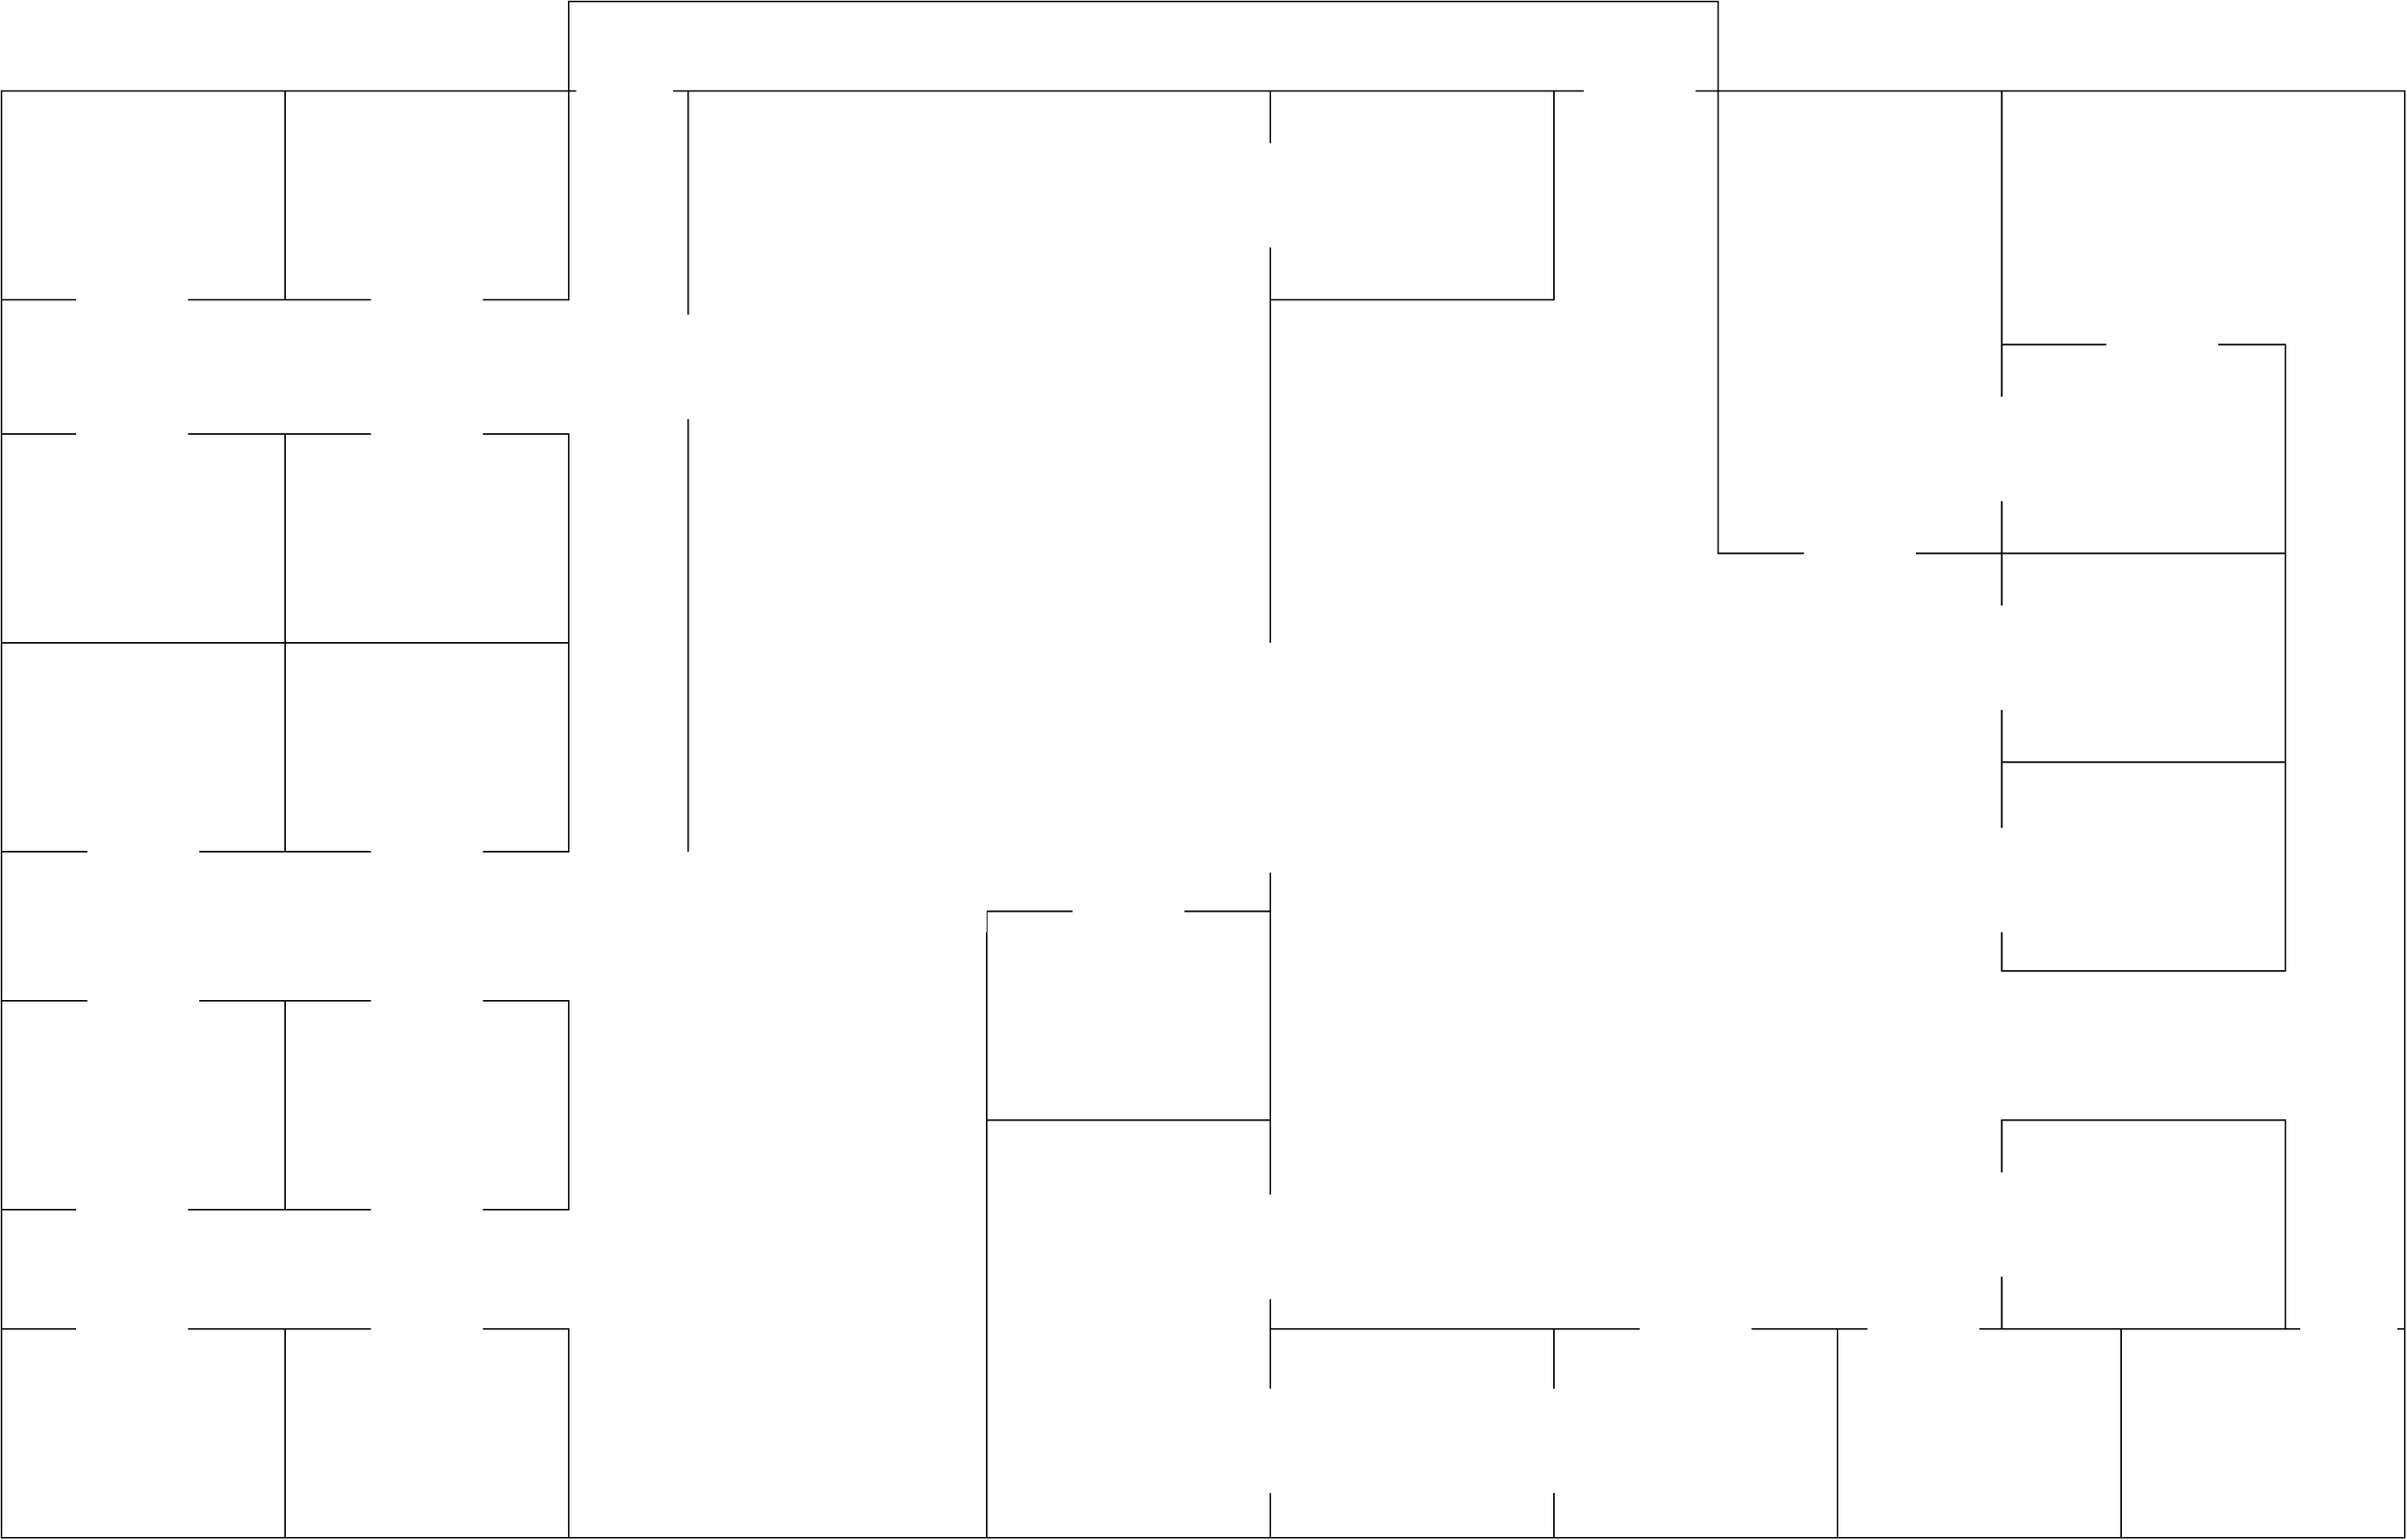 <mxfile version="20.2.7" type="device"><diagram id="sC6Ao4ir6T2hAIXZP0cB" name="Page-1"><mxGraphModel dx="2250" dy="1273" grid="1" gridSize="10" guides="1" tooltips="1" connect="1" arrows="1" fold="1" page="1" pageScale="1" pageWidth="1654" pageHeight="1169" math="0" shadow="0"><root><mxCell id="0"/><mxCell id="1" parent="0"/><mxCell id="oXk6saIbCKaP1NjGBYMt-22" value="" style="rounded=0;whiteSpace=wrap;html=1;fillColor=default;" vertex="1" parent="1"><mxGeometry x="190" y="280" width="1610" height="970" as="geometry"/></mxCell><mxCell id="oXk6saIbCKaP1NjGBYMt-23" value="" style="rounded=0;whiteSpace=wrap;html=1;fillColor=default;" vertex="1" parent="1"><mxGeometry x="650" y="440" width="190" height="140" as="geometry"/></mxCell><mxCell id="oXk6saIbCKaP1NjGBYMt-25" value="" style="rounded=0;whiteSpace=wrap;html=1;fillColor=default;" vertex="1" parent="1"><mxGeometry x="1040" y="1110" width="190" height="140" as="geometry"/></mxCell><mxCell id="oXk6saIbCKaP1NjGBYMt-26" value="" style="rounded=0;whiteSpace=wrap;html=1;fillColor=default;" vertex="1" parent="1"><mxGeometry x="1230" y="1110" width="190" height="140" as="geometry"/></mxCell><mxCell id="oXk6saIbCKaP1NjGBYMt-27" value="" style="rounded=0;whiteSpace=wrap;html=1;fillColor=default;" vertex="1" parent="1"><mxGeometry x="1420" y="1110" width="190" height="140" as="geometry"/></mxCell><mxCell id="oXk6saIbCKaP1NjGBYMt-28" value="" style="rounded=0;whiteSpace=wrap;html=1;fillColor=default;" vertex="1" parent="1"><mxGeometry x="1530" y="970" width="190" height="140" as="geometry"/></mxCell><mxCell id="oXk6saIbCKaP1NjGBYMt-29" value="" style="rounded=0;whiteSpace=wrap;html=1;fillColor=default;" vertex="1" parent="1"><mxGeometry x="1530" y="730" width="190" height="140" as="geometry"/></mxCell><mxCell id="oXk6saIbCKaP1NjGBYMt-30" value="" style="rounded=0;whiteSpace=wrap;html=1;fillColor=default;" vertex="1" parent="1"><mxGeometry x="1530" y="590" width="190" height="140" as="geometry"/></mxCell><mxCell id="oXk6saIbCKaP1NjGBYMt-31" value="" style="rounded=0;whiteSpace=wrap;html=1;fillColor=default;" vertex="1" parent="1"><mxGeometry x="1530" y="450" width="190" height="140" as="geometry"/></mxCell><mxCell id="oXk6saIbCKaP1NjGBYMt-32" value="" style="rounded=0;whiteSpace=wrap;html=1;fillColor=default;" vertex="1" parent="1"><mxGeometry x="1340" y="280" width="190" height="310" as="geometry"/></mxCell><mxCell id="oXk6saIbCKaP1NjGBYMt-33" value="" style="rounded=0;whiteSpace=wrap;html=1;fillColor=default;" vertex="1" parent="1"><mxGeometry x="1040" y="280" width="190" height="140" as="geometry"/></mxCell><mxCell id="oXk6saIbCKaP1NjGBYMt-34" value="" style="rounded=0;whiteSpace=wrap;html=1;fillColor=default;" vertex="1" parent="1"><mxGeometry x="1610" y="1110" width="190" height="140" as="geometry"/></mxCell><mxCell id="oXk6saIbCKaP1NjGBYMt-35" value="" style="rounded=0;whiteSpace=wrap;html=1;fillColor=default;" vertex="1" parent="1"><mxGeometry x="850" y="970" width="190" height="280" as="geometry"/></mxCell><mxCell id="oXk6saIbCKaP1NjGBYMt-36" value="" style="rounded=0;whiteSpace=wrap;html=1;fillColor=default;" vertex="1" parent="1"><mxGeometry x="850" y="830" width="190" height="140" as="geometry"/></mxCell><mxCell id="oXk6saIbCKaP1NjGBYMt-37" value="" style="rounded=0;whiteSpace=wrap;html=1;fillColor=default;" vertex="1" parent="1"><mxGeometry x="650" y="280" width="390" height="550" as="geometry"/></mxCell><mxCell id="oXk6saIbCKaP1NjGBYMt-38" value="" style="rounded=0;whiteSpace=wrap;html=1;fillColor=default;" vertex="1" parent="1"><mxGeometry x="380" y="280" width="190" height="140" as="geometry"/></mxCell><mxCell id="oXk6saIbCKaP1NjGBYMt-39" value="" style="rounded=0;whiteSpace=wrap;html=1;fillColor=default;" vertex="1" parent="1"><mxGeometry x="380" y="510" width="190" height="140" as="geometry"/></mxCell><mxCell id="oXk6saIbCKaP1NjGBYMt-40" value="" style="rounded=0;whiteSpace=wrap;html=1;fillColor=default;" vertex="1" parent="1"><mxGeometry x="380" y="650" width="190" height="140" as="geometry"/></mxCell><mxCell id="oXk6saIbCKaP1NjGBYMt-41" value="" style="rounded=0;whiteSpace=wrap;html=1;fillColor=default;" vertex="1" parent="1"><mxGeometry x="380" y="890" width="190" height="140" as="geometry"/></mxCell><mxCell id="oXk6saIbCKaP1NjGBYMt-42" value="" style="rounded=0;whiteSpace=wrap;html=1;fillColor=default;" vertex="1" parent="1"><mxGeometry x="380" y="1110" width="190" height="140" as="geometry"/></mxCell><mxCell id="oXk6saIbCKaP1NjGBYMt-43" value="" style="rounded=0;whiteSpace=wrap;html=1;fillColor=default;" vertex="1" parent="1"><mxGeometry x="190" y="280" width="190" height="140" as="geometry"/></mxCell><mxCell id="oXk6saIbCKaP1NjGBYMt-44" value="" style="rounded=0;whiteSpace=wrap;html=1;fillColor=default;" vertex="1" parent="1"><mxGeometry x="190" y="510" width="190" height="140" as="geometry"/></mxCell><mxCell id="oXk6saIbCKaP1NjGBYMt-45" value="" style="rounded=0;whiteSpace=wrap;html=1;fillColor=default;" vertex="1" parent="1"><mxGeometry x="190" y="650" width="190" height="140" as="geometry"/></mxCell><mxCell id="oXk6saIbCKaP1NjGBYMt-46" value="" style="rounded=0;whiteSpace=wrap;html=1;fillColor=default;" vertex="1" parent="1"><mxGeometry x="190" y="890" width="190" height="140" as="geometry"/></mxCell><mxCell id="oXk6saIbCKaP1NjGBYMt-47" value="" style="rounded=0;whiteSpace=wrap;html=1;fillColor=default;" vertex="1" parent="1"><mxGeometry x="190" y="1110" width="190" height="140" as="geometry"/></mxCell><mxCell id="oXk6saIbCKaP1NjGBYMt-48" value="" style="rounded=0;whiteSpace=wrap;html=1;fillColor=default;strokeColor=none;" vertex="1" parent="1"><mxGeometry x="640" y="790" width="210" height="54" as="geometry"/></mxCell><mxCell id="oXk6saIbCKaP1NjGBYMt-49" value="" style="rounded=0;whiteSpace=wrap;html=1;fillColor=default;strokeColor=none;" vertex="1" parent="1"><mxGeometry x="940" y="650" width="210" height="154" as="geometry"/></mxCell><mxCell id="oXk6saIbCKaP1NjGBYMt-50" value="" style="rounded=0;whiteSpace=wrap;html=1;fillColor=default;strokeColor=none;" vertex="1" parent="1"><mxGeometry x="570" y="430" width="210" height="70" as="geometry"/></mxCell><mxCell id="oXk6saIbCKaP1NjGBYMt-51" value="" style="rounded=0;whiteSpace=wrap;html=1;fillColor=default;strokeColor=none;" vertex="1" parent="1"><mxGeometry x="240" y="370" width="75" height="210" as="geometry"/></mxCell><mxCell id="oXk6saIbCKaP1NjGBYMt-52" value="" style="rounded=0;whiteSpace=wrap;html=1;fillColor=default;strokeColor=none;" vertex="1" parent="1"><mxGeometry x="437.5" y="360" width="75" height="210" as="geometry"/></mxCell><mxCell id="oXk6saIbCKaP1NjGBYMt-53" value="" style="rounded=0;whiteSpace=wrap;html=1;fillColor=default;strokeColor=none;" vertex="1" parent="1"><mxGeometry x="247.5" y="730" width="75" height="210" as="geometry"/></mxCell><mxCell id="oXk6saIbCKaP1NjGBYMt-54" value="" style="rounded=0;whiteSpace=wrap;html=1;fillColor=default;strokeColor=none;" vertex="1" parent="1"><mxGeometry x="437.5" y="760" width="75" height="210" as="geometry"/></mxCell><mxCell id="oXk6saIbCKaP1NjGBYMt-55" value="" style="rounded=0;whiteSpace=wrap;html=1;fillColor=default;strokeColor=none;" vertex="1" parent="1"><mxGeometry x="240" y="990" width="75" height="210" as="geometry"/></mxCell><mxCell id="oXk6saIbCKaP1NjGBYMt-56" value="" style="rounded=0;whiteSpace=wrap;html=1;fillColor=default;strokeColor=none;" vertex="1" parent="1"><mxGeometry x="437.5" y="970" width="75" height="210" as="geometry"/></mxCell><mxCell id="oXk6saIbCKaP1NjGBYMt-57" value="" style="rounded=0;whiteSpace=wrap;html=1;fillColor=default;strokeColor=none;" vertex="1" parent="1"><mxGeometry x="907.5" y="679" width="75" height="210" as="geometry"/></mxCell><mxCell id="oXk6saIbCKaP1NjGBYMt-58" value="" style="rounded=0;whiteSpace=wrap;html=1;fillColor=default;strokeColor=none;" vertex="1" parent="1"><mxGeometry x="1000" y="315" width="75" height="70" as="geometry"/></mxCell><mxCell id="oXk6saIbCKaP1NjGBYMt-60" value="" style="rounded=0;whiteSpace=wrap;html=1;fillColor=default;strokeColor=none;" vertex="1" parent="1"><mxGeometry x="1000" y="1020" width="75" height="70" as="geometry"/></mxCell><mxCell id="oXk6saIbCKaP1NjGBYMt-61" value="" style="rounded=0;whiteSpace=wrap;html=1;fillColor=default;strokeColor=none;" vertex="1" parent="1"><mxGeometry x="1000" y="1150" width="75" height="70" as="geometry"/></mxCell><mxCell id="oXk6saIbCKaP1NjGBYMt-62" value="" style="rounded=0;whiteSpace=wrap;html=1;fillColor=default;strokeColor=none;" vertex="1" parent="1"><mxGeometry x="1190" y="1150" width="75" height="70" as="geometry"/></mxCell><mxCell id="oXk6saIbCKaP1NjGBYMt-63" value="" style="rounded=0;whiteSpace=wrap;html=1;fillColor=default;strokeColor=none;" vertex="1" parent="1"><mxGeometry x="1287.5" y="1070" width="75" height="70" as="geometry"/></mxCell><mxCell id="oXk6saIbCKaP1NjGBYMt-64" value="" style="rounded=0;whiteSpace=wrap;html=1;fillColor=default;strokeColor=none;" vertex="1" parent="1"><mxGeometry x="1440" y="1080" width="75" height="70" as="geometry"/></mxCell><mxCell id="oXk6saIbCKaP1NjGBYMt-65" value="" style="rounded=0;whiteSpace=wrap;html=1;fillColor=default;strokeColor=none;" vertex="1" parent="1"><mxGeometry x="1500" y="1005" width="75" height="70" as="geometry"/></mxCell><mxCell id="oXk6saIbCKaP1NjGBYMt-66" value="" style="rounded=0;whiteSpace=wrap;html=1;fillColor=default;strokeColor=none;" vertex="1" parent="1"><mxGeometry x="1730" y="1090" width="65" height="70" as="geometry"/></mxCell><mxCell id="oXk6saIbCKaP1NjGBYMt-67" value="" style="rounded=0;whiteSpace=wrap;html=1;fillColor=default;strokeColor=none;" vertex="1" parent="1"><mxGeometry x="1490" y="774" width="75" height="70" as="geometry"/></mxCell><mxCell id="oXk6saIbCKaP1NjGBYMt-68" value="" style="rounded=0;whiteSpace=wrap;html=1;fillColor=default;strokeColor=none;" vertex="1" parent="1"><mxGeometry x="1490" y="625" width="75" height="70" as="geometry"/></mxCell><mxCell id="oXk6saIbCKaP1NjGBYMt-69" value="" style="rounded=0;whiteSpace=wrap;html=1;fillColor=default;strokeColor=none;" vertex="1" parent="1"><mxGeometry x="1397.5" y="555" width="75" height="70" as="geometry"/></mxCell><mxCell id="oXk6saIbCKaP1NjGBYMt-70" value="" style="rounded=0;whiteSpace=wrap;html=1;fillColor=default;strokeColor=none;" vertex="1" parent="1"><mxGeometry x="1490" y="485" width="75" height="70" as="geometry"/></mxCell><mxCell id="oXk6saIbCKaP1NjGBYMt-71" value="" style="rounded=0;whiteSpace=wrap;html=1;fillColor=default;strokeColor=none;" vertex="1" parent="1"><mxGeometry x="1600" y="415" width="75" height="70" as="geometry"/></mxCell><mxCell id="oXk6saIbCKaP1NjGBYMt-72" value="" style="rounded=0;whiteSpace=wrap;html=1;fillColor=default;" vertex="1" parent="1"><mxGeometry x="570" y="220" width="770" height="60" as="geometry"/></mxCell><mxCell id="oXk6saIbCKaP1NjGBYMt-73" value="" style="rounded=0;whiteSpace=wrap;html=1;fillColor=default;strokeColor=none;" vertex="1" parent="1"><mxGeometry x="575" y="245" width="65" height="70" as="geometry"/></mxCell><mxCell id="oXk6saIbCKaP1NjGBYMt-74" value="" style="rounded=0;whiteSpace=wrap;html=1;fillColor=default;strokeColor=none;" vertex="1" parent="1"><mxGeometry x="1250" y="245" width="75" height="70" as="geometry"/></mxCell></root></mxGraphModel></diagram></mxfile>